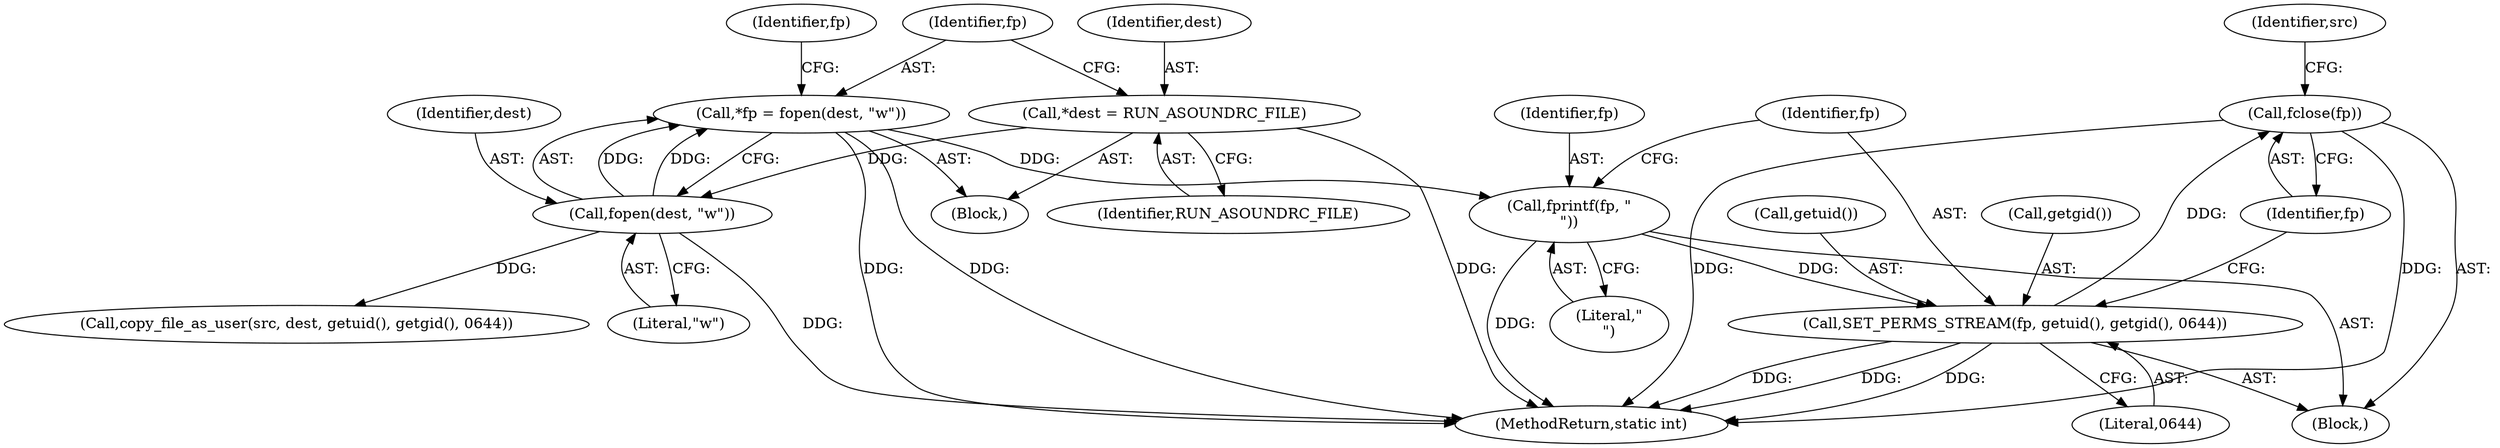 digraph "0_firejail_903fd8a0789ca3cc3c21d84cd0282481515592ef_2@API" {
"1000131" [label="(Call,fclose(fp))"];
"1000126" [label="(Call,SET_PERMS_STREAM(fp, getuid(), getgid(), 0644))"];
"1000123" [label="(Call,fprintf(fp, \"\n\"))"];
"1000115" [label="(Call,*fp = fopen(dest, \"w\"))"];
"1000117" [label="(Call,fopen(dest, \"w\"))"];
"1000111" [label="(Call,*dest = RUN_ASOUNDRC_FILE)"];
"1000125" [label="(Literal,\"\n\")"];
"1000195" [label="(Call,copy_file_as_user(src, dest, getuid(), getgid(), 0644))"];
"1000137" [label="(Identifier,src)"];
"1000122" [label="(Block,)"];
"1000123" [label="(Call,fprintf(fp, \"\n\"))"];
"1000127" [label="(Identifier,fp)"];
"1000112" [label="(Identifier,dest)"];
"1000129" [label="(Call,getgid())"];
"1000126" [label="(Call,SET_PERMS_STREAM(fp, getuid(), getgid(), 0644))"];
"1000119" [label="(Literal,\"w\")"];
"1000124" [label="(Identifier,fp)"];
"1000113" [label="(Identifier,RUN_ASOUNDRC_FILE)"];
"1000117" [label="(Call,fopen(dest, \"w\"))"];
"1000107" [label="(Block,)"];
"1000130" [label="(Literal,0644)"];
"1000121" [label="(Identifier,fp)"];
"1000115" [label="(Call,*fp = fopen(dest, \"w\"))"];
"1000132" [label="(Identifier,fp)"];
"1000208" [label="(MethodReturn,static int)"];
"1000116" [label="(Identifier,fp)"];
"1000128" [label="(Call,getuid())"];
"1000111" [label="(Call,*dest = RUN_ASOUNDRC_FILE)"];
"1000118" [label="(Identifier,dest)"];
"1000131" [label="(Call,fclose(fp))"];
"1000131" -> "1000122"  [label="AST: "];
"1000131" -> "1000132"  [label="CFG: "];
"1000132" -> "1000131"  [label="AST: "];
"1000137" -> "1000131"  [label="CFG: "];
"1000131" -> "1000208"  [label="DDG: "];
"1000131" -> "1000208"  [label="DDG: "];
"1000126" -> "1000131"  [label="DDG: "];
"1000126" -> "1000122"  [label="AST: "];
"1000126" -> "1000130"  [label="CFG: "];
"1000127" -> "1000126"  [label="AST: "];
"1000128" -> "1000126"  [label="AST: "];
"1000129" -> "1000126"  [label="AST: "];
"1000130" -> "1000126"  [label="AST: "];
"1000132" -> "1000126"  [label="CFG: "];
"1000126" -> "1000208"  [label="DDG: "];
"1000126" -> "1000208"  [label="DDG: "];
"1000126" -> "1000208"  [label="DDG: "];
"1000123" -> "1000126"  [label="DDG: "];
"1000123" -> "1000122"  [label="AST: "];
"1000123" -> "1000125"  [label="CFG: "];
"1000124" -> "1000123"  [label="AST: "];
"1000125" -> "1000123"  [label="AST: "];
"1000127" -> "1000123"  [label="CFG: "];
"1000123" -> "1000208"  [label="DDG: "];
"1000115" -> "1000123"  [label="DDG: "];
"1000115" -> "1000107"  [label="AST: "];
"1000115" -> "1000117"  [label="CFG: "];
"1000116" -> "1000115"  [label="AST: "];
"1000117" -> "1000115"  [label="AST: "];
"1000121" -> "1000115"  [label="CFG: "];
"1000115" -> "1000208"  [label="DDG: "];
"1000115" -> "1000208"  [label="DDG: "];
"1000117" -> "1000115"  [label="DDG: "];
"1000117" -> "1000115"  [label="DDG: "];
"1000117" -> "1000119"  [label="CFG: "];
"1000118" -> "1000117"  [label="AST: "];
"1000119" -> "1000117"  [label="AST: "];
"1000117" -> "1000208"  [label="DDG: "];
"1000111" -> "1000117"  [label="DDG: "];
"1000117" -> "1000195"  [label="DDG: "];
"1000111" -> "1000107"  [label="AST: "];
"1000111" -> "1000113"  [label="CFG: "];
"1000112" -> "1000111"  [label="AST: "];
"1000113" -> "1000111"  [label="AST: "];
"1000116" -> "1000111"  [label="CFG: "];
"1000111" -> "1000208"  [label="DDG: "];
}
